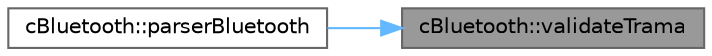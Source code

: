 digraph "cBluetooth::validateTrama"
{
 // LATEX_PDF_SIZE
  bgcolor="transparent";
  edge [fontname=Helvetica,fontsize=10,labelfontname=Helvetica,labelfontsize=10];
  node [fontname=Helvetica,fontsize=10,shape=box,height=0.2,width=0.4];
  rankdir="RL";
  Node1 [label="cBluetooth::validateTrama",height=0.2,width=0.4,color="gray40", fillcolor="grey60", style="filled", fontcolor="black",tooltip="This function validate and parser de packet receive from the bluetooth."];
  Node1 -> Node2 [dir="back",color="steelblue1",style="solid"];
  Node2 [label="cBluetooth::parserBluetooth",height=0.2,width=0.4,color="grey40", fillcolor="white", style="filled",URL="$classc_bluetooth.html#a2752043ed71190bb3301effaaabbac49",tooltip="Do the parse to the bluetooth trama Receive a buffer of char with is length."];
}
